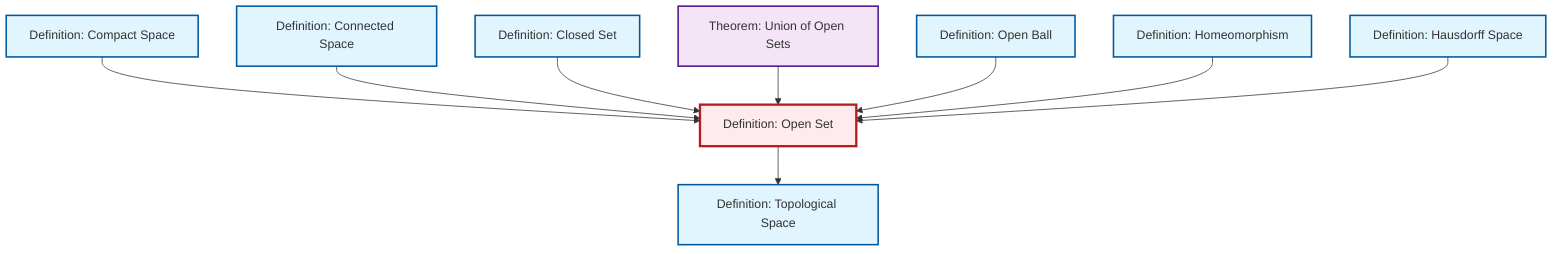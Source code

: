 graph TD
    classDef definition fill:#e1f5fe,stroke:#01579b,stroke-width:2px
    classDef theorem fill:#f3e5f5,stroke:#4a148c,stroke-width:2px
    classDef axiom fill:#fff3e0,stroke:#e65100,stroke-width:2px
    classDef example fill:#e8f5e9,stroke:#1b5e20,stroke-width:2px
    classDef current fill:#ffebee,stroke:#b71c1c,stroke-width:3px
    def-open-set["Definition: Open Set"]:::definition
    thm-union-open-sets["Theorem: Union of Open Sets"]:::theorem
    def-connected["Definition: Connected Space"]:::definition
    def-closed-set["Definition: Closed Set"]:::definition
    def-open-ball["Definition: Open Ball"]:::definition
    def-compact["Definition: Compact Space"]:::definition
    def-homeomorphism["Definition: Homeomorphism"]:::definition
    def-topological-space["Definition: Topological Space"]:::definition
    def-hausdorff["Definition: Hausdorff Space"]:::definition
    def-open-set --> def-topological-space
    def-compact --> def-open-set
    def-connected --> def-open-set
    def-closed-set --> def-open-set
    thm-union-open-sets --> def-open-set
    def-open-ball --> def-open-set
    def-homeomorphism --> def-open-set
    def-hausdorff --> def-open-set
    class def-open-set current